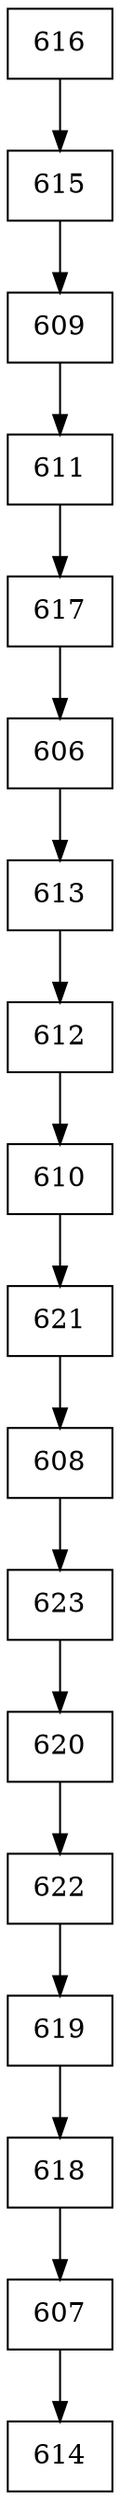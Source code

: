 digraph G {
  node [shape=record];
  node0 [label="{616}"];
  node0 -> node1;
  node1 [label="{615}"];
  node1 -> node2;
  node2 [label="{609}"];
  node2 -> node3;
  node3 [label="{611}"];
  node3 -> node4;
  node4 [label="{617}"];
  node4 -> node5;
  node5 [label="{606}"];
  node5 -> node6;
  node6 [label="{613}"];
  node6 -> node7;
  node7 [label="{612}"];
  node7 -> node8;
  node8 [label="{610}"];
  node8 -> node9;
  node9 [label="{621}"];
  node9 -> node10;
  node10 [label="{608}"];
  node10 -> node11;
  node11 [label="{623}"];
  node11 -> node12;
  node12 [label="{620}"];
  node12 -> node13;
  node13 [label="{622}"];
  node13 -> node14;
  node14 [label="{619}"];
  node14 -> node15;
  node15 [label="{618}"];
  node15 -> node16;
  node16 [label="{607}"];
  node16 -> node17;
  node17 [label="{614}"];
}
